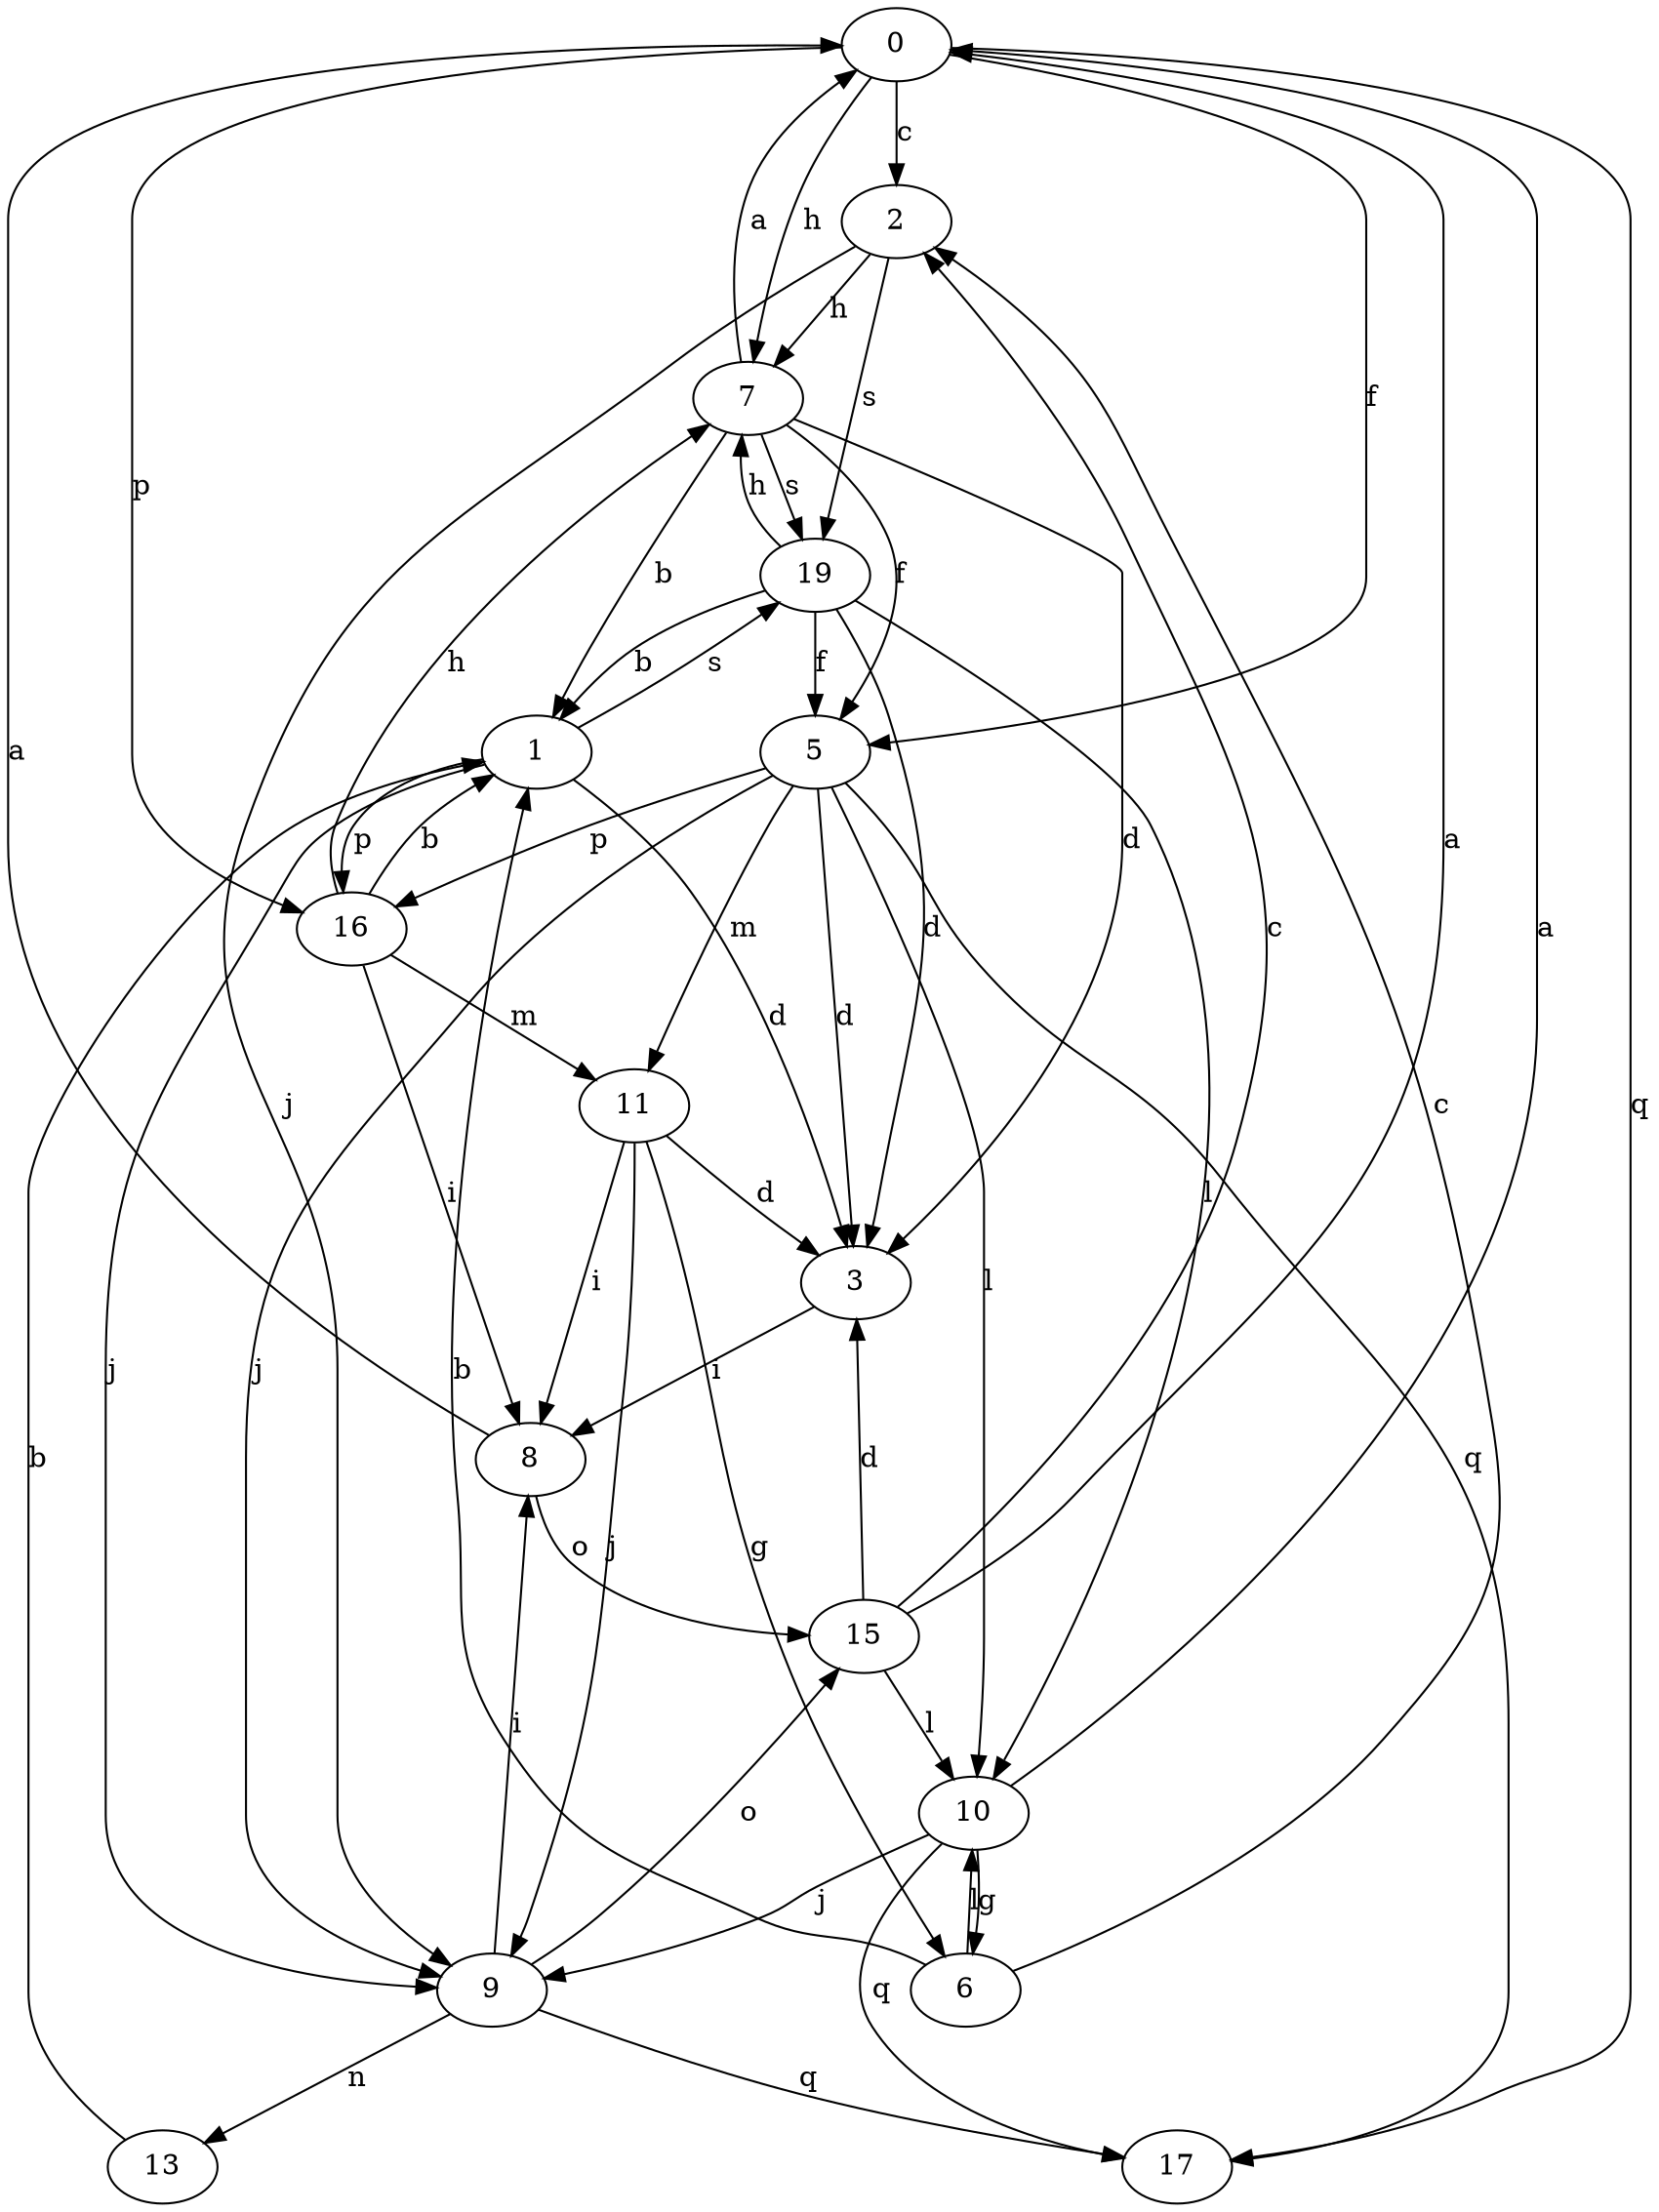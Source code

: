 strict digraph  {
0;
1;
2;
3;
5;
6;
7;
8;
9;
10;
11;
13;
15;
16;
17;
19;
0 -> 2  [label=c];
0 -> 5  [label=f];
0 -> 7  [label=h];
0 -> 16  [label=p];
0 -> 17  [label=q];
1 -> 3  [label=d];
1 -> 9  [label=j];
1 -> 16  [label=p];
1 -> 19  [label=s];
2 -> 7  [label=h];
2 -> 9  [label=j];
2 -> 19  [label=s];
3 -> 8  [label=i];
5 -> 3  [label=d];
5 -> 9  [label=j];
5 -> 10  [label=l];
5 -> 11  [label=m];
5 -> 16  [label=p];
5 -> 17  [label=q];
6 -> 1  [label=b];
6 -> 2  [label=c];
6 -> 10  [label=l];
7 -> 0  [label=a];
7 -> 1  [label=b];
7 -> 3  [label=d];
7 -> 5  [label=f];
7 -> 19  [label=s];
8 -> 0  [label=a];
8 -> 15  [label=o];
9 -> 8  [label=i];
9 -> 13  [label=n];
9 -> 15  [label=o];
9 -> 17  [label=q];
10 -> 0  [label=a];
10 -> 6  [label=g];
10 -> 9  [label=j];
10 -> 17  [label=q];
11 -> 3  [label=d];
11 -> 6  [label=g];
11 -> 8  [label=i];
11 -> 9  [label=j];
13 -> 1  [label=b];
15 -> 0  [label=a];
15 -> 2  [label=c];
15 -> 3  [label=d];
15 -> 10  [label=l];
16 -> 1  [label=b];
16 -> 7  [label=h];
16 -> 8  [label=i];
16 -> 11  [label=m];
19 -> 1  [label=b];
19 -> 3  [label=d];
19 -> 5  [label=f];
19 -> 7  [label=h];
19 -> 10  [label=l];
}
